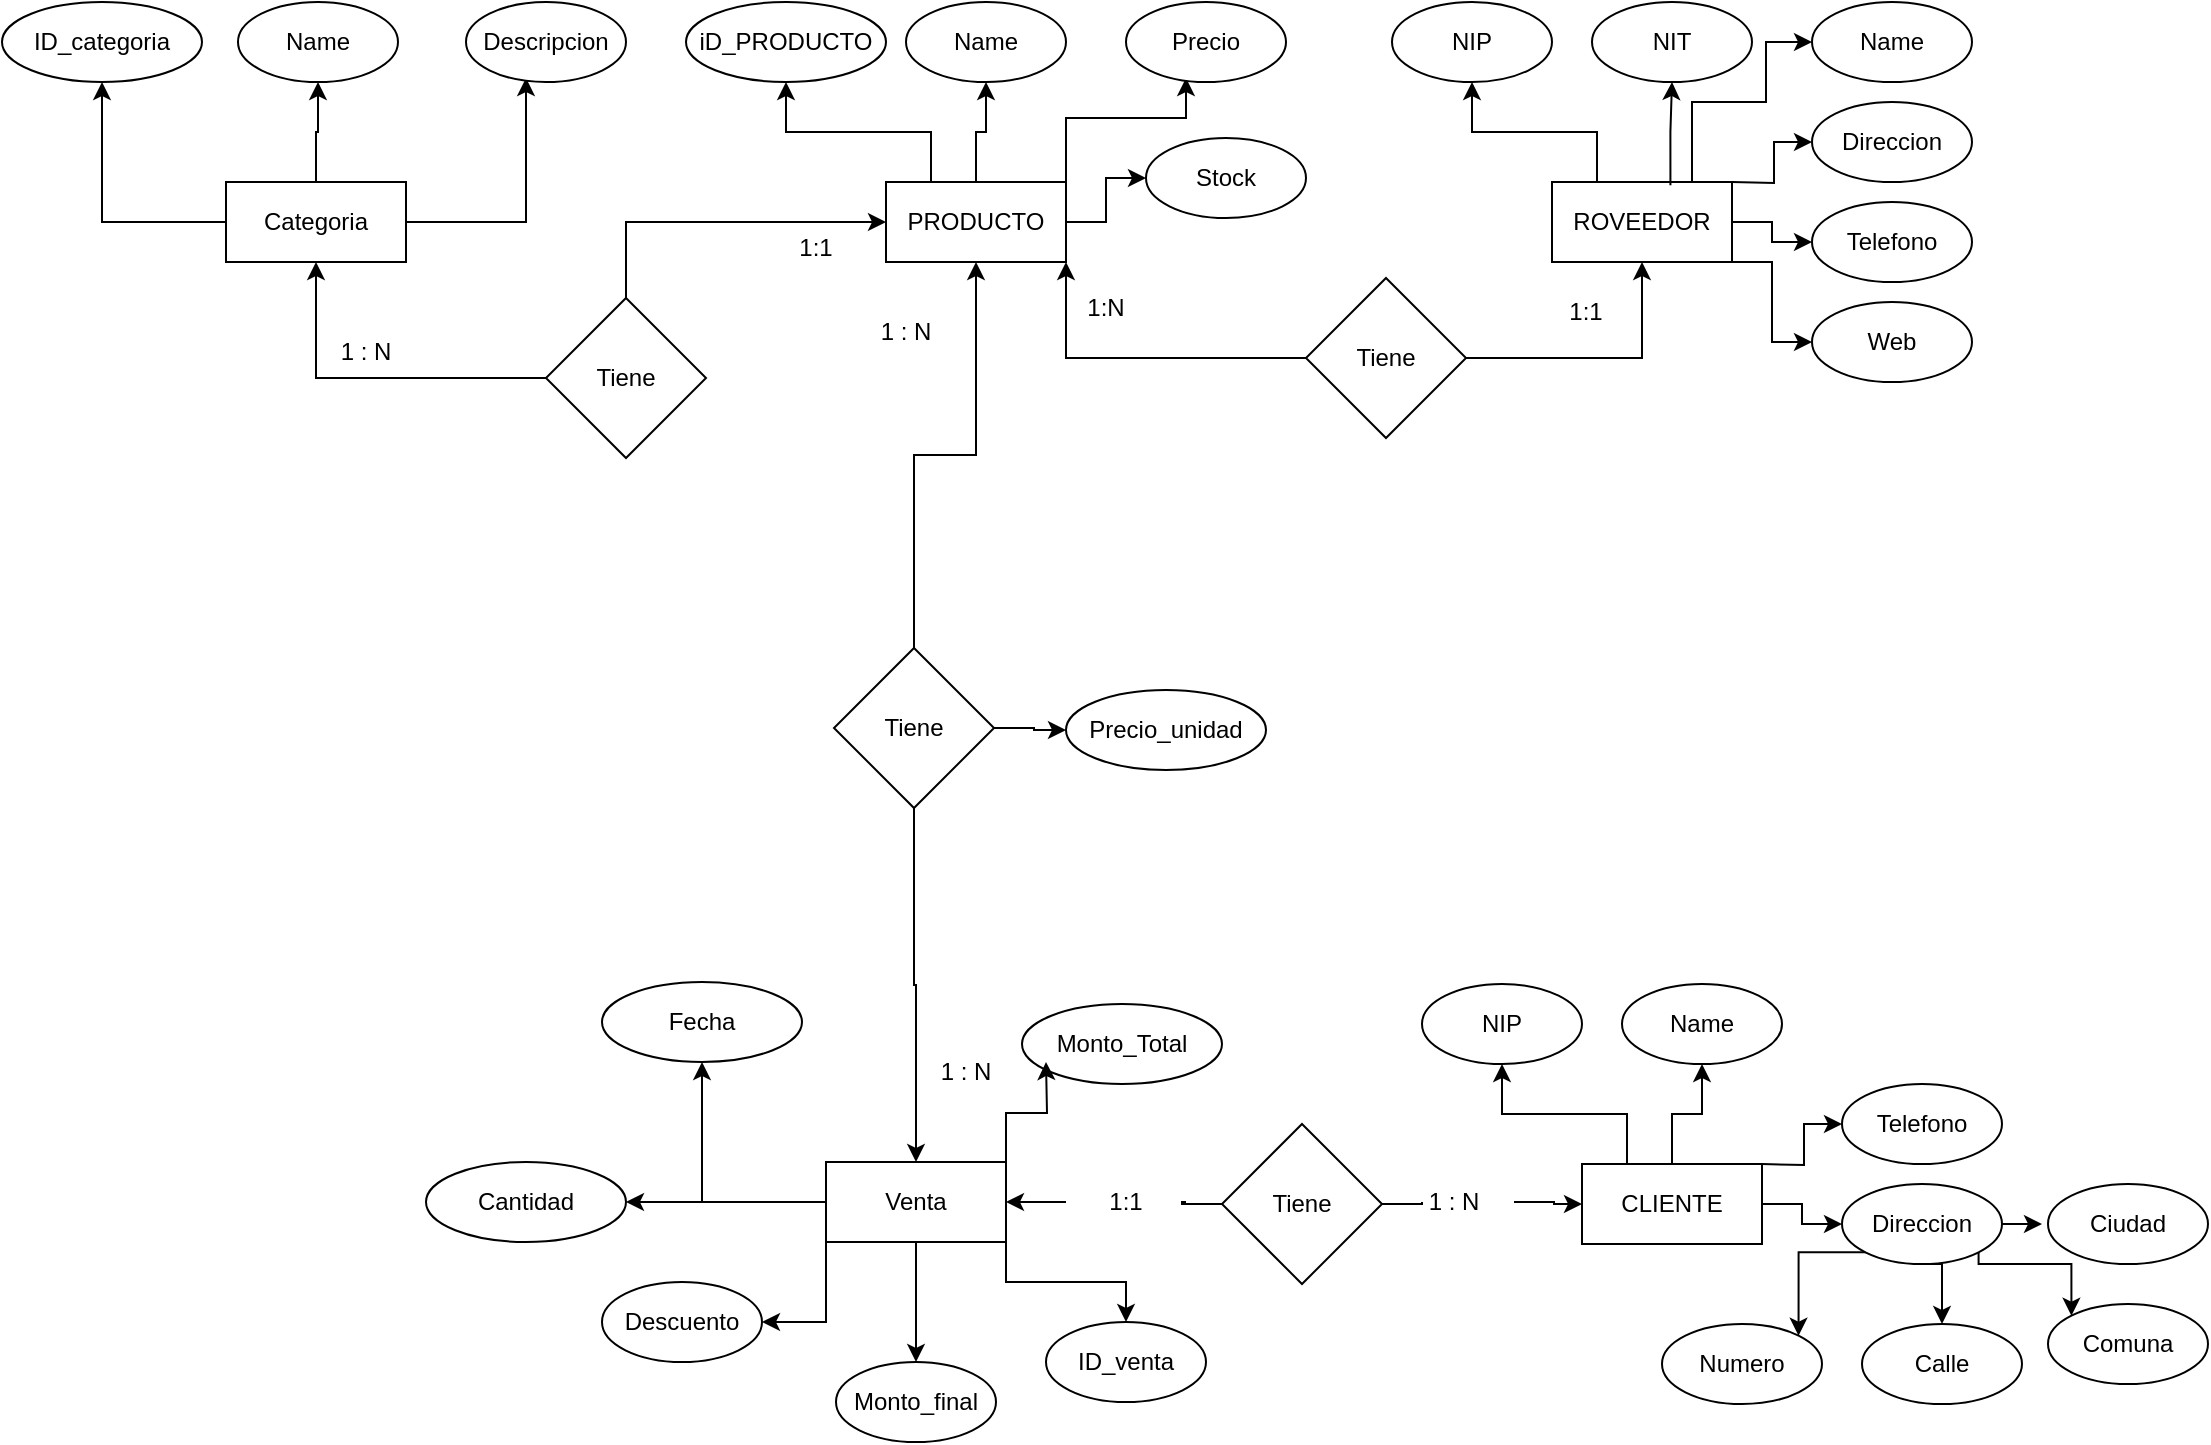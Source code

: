 <mxfile version="20.0.4" type="github">
  <diagram name="1" id="e7e014a7-5840-1c2e-5031-d8a46d1fe8dd">
    <mxGraphModel dx="2347" dy="965" grid="1" gridSize="10" guides="1" tooltips="1" connect="1" arrows="1" fold="1" page="1" pageScale="1" pageWidth="1169" pageHeight="826" background="none" math="0" shadow="0">
      <root>
        <mxCell id="0" />
        <mxCell id="1" parent="0" />
        <mxCell id="QbTCmA_wk1OMmVpmayp_-145" value="" style="group" vertex="1" connectable="0" parent="1">
          <mxGeometry x="330" y="540" width="771" height="230" as="geometry" />
        </mxCell>
        <mxCell id="QbTCmA_wk1OMmVpmayp_-81" value="" style="group" vertex="1" connectable="0" parent="QbTCmA_wk1OMmVpmayp_-145">
          <mxGeometry x="378" y="1" width="393" height="210" as="geometry" />
        </mxCell>
        <mxCell id="QbTCmA_wk1OMmVpmayp_-56" value="" style="group" vertex="1" connectable="0" parent="QbTCmA_wk1OMmVpmayp_-81">
          <mxGeometry width="290" height="190" as="geometry" />
        </mxCell>
        <mxCell id="QbTCmA_wk1OMmVpmayp_-52" style="edgeStyle=orthogonalEdgeStyle;rounded=0;orthogonalLoop=1;jettySize=auto;html=1;entryX=0;entryY=0.5;entryDx=0;entryDy=0;" edge="1" parent="QbTCmA_wk1OMmVpmayp_-56" target="QbTCmA_wk1OMmVpmayp_-45">
          <mxGeometry relative="1" as="geometry">
            <mxPoint x="170" y="90" as="sourcePoint" />
          </mxGeometry>
        </mxCell>
        <mxCell id="QbTCmA_wk1OMmVpmayp_-72" style="edgeStyle=orthogonalEdgeStyle;rounded=0;orthogonalLoop=1;jettySize=auto;html=1;entryX=0.5;entryY=1;entryDx=0;entryDy=0;" edge="1" parent="QbTCmA_wk1OMmVpmayp_-56" source="QbTCmA_wk1OMmVpmayp_-41" target="QbTCmA_wk1OMmVpmayp_-47">
          <mxGeometry relative="1" as="geometry" />
        </mxCell>
        <mxCell id="QbTCmA_wk1OMmVpmayp_-41" value="CLIENTE" style="rounded=0;whiteSpace=wrap;html=1;" vertex="1" parent="QbTCmA_wk1OMmVpmayp_-56">
          <mxGeometry x="80" y="90" width="90" height="40" as="geometry" />
        </mxCell>
        <mxCell id="QbTCmA_wk1OMmVpmayp_-42" value="NIP" style="ellipse;whiteSpace=wrap;html=1;" vertex="1" parent="QbTCmA_wk1OMmVpmayp_-56">
          <mxGeometry width="80" height="40" as="geometry" />
        </mxCell>
        <mxCell id="QbTCmA_wk1OMmVpmayp_-49" style="edgeStyle=orthogonalEdgeStyle;rounded=0;orthogonalLoop=1;jettySize=auto;html=1;entryX=0.5;entryY=1;entryDx=0;entryDy=0;exitX=0.25;exitY=0;exitDx=0;exitDy=0;" edge="1" parent="QbTCmA_wk1OMmVpmayp_-56" source="QbTCmA_wk1OMmVpmayp_-41" target="QbTCmA_wk1OMmVpmayp_-42">
          <mxGeometry relative="1" as="geometry" />
        </mxCell>
        <mxCell id="QbTCmA_wk1OMmVpmayp_-44" value="Direccion" style="ellipse;whiteSpace=wrap;html=1;" vertex="1" parent="QbTCmA_wk1OMmVpmayp_-56">
          <mxGeometry x="210" y="100" width="80" height="40" as="geometry" />
        </mxCell>
        <mxCell id="QbTCmA_wk1OMmVpmayp_-53" style="edgeStyle=orthogonalEdgeStyle;rounded=0;orthogonalLoop=1;jettySize=auto;html=1;entryX=0;entryY=0.5;entryDx=0;entryDy=0;" edge="1" parent="QbTCmA_wk1OMmVpmayp_-56" source="QbTCmA_wk1OMmVpmayp_-41" target="QbTCmA_wk1OMmVpmayp_-44">
          <mxGeometry relative="1" as="geometry" />
        </mxCell>
        <mxCell id="QbTCmA_wk1OMmVpmayp_-45" value="Telefono" style="ellipse;whiteSpace=wrap;html=1;" vertex="1" parent="QbTCmA_wk1OMmVpmayp_-56">
          <mxGeometry x="210" y="50" width="80" height="40" as="geometry" />
        </mxCell>
        <mxCell id="QbTCmA_wk1OMmVpmayp_-47" value="Name" style="ellipse;whiteSpace=wrap;html=1;" vertex="1" parent="QbTCmA_wk1OMmVpmayp_-56">
          <mxGeometry x="100" width="80" height="40" as="geometry" />
        </mxCell>
        <mxCell id="QbTCmA_wk1OMmVpmayp_-73" value="Numero" style="ellipse;whiteSpace=wrap;html=1;" vertex="1" parent="QbTCmA_wk1OMmVpmayp_-81">
          <mxGeometry x="120" y="170" width="80" height="40" as="geometry" />
        </mxCell>
        <mxCell id="QbTCmA_wk1OMmVpmayp_-74" value="Comuna" style="ellipse;whiteSpace=wrap;html=1;" vertex="1" parent="QbTCmA_wk1OMmVpmayp_-81">
          <mxGeometry x="313" y="160" width="80" height="40" as="geometry" />
        </mxCell>
        <mxCell id="QbTCmA_wk1OMmVpmayp_-75" value="Calle" style="ellipse;whiteSpace=wrap;html=1;" vertex="1" parent="QbTCmA_wk1OMmVpmayp_-81">
          <mxGeometry x="220" y="170" width="80" height="40" as="geometry" />
        </mxCell>
        <mxCell id="QbTCmA_wk1OMmVpmayp_-76" value="Ciudad" style="ellipse;whiteSpace=wrap;html=1;" vertex="1" parent="QbTCmA_wk1OMmVpmayp_-81">
          <mxGeometry x="313" y="100" width="80" height="40" as="geometry" />
        </mxCell>
        <mxCell id="QbTCmA_wk1OMmVpmayp_-77" style="edgeStyle=orthogonalEdgeStyle;rounded=0;orthogonalLoop=1;jettySize=auto;html=1;exitX=1;exitY=0.5;exitDx=0;exitDy=0;" edge="1" parent="QbTCmA_wk1OMmVpmayp_-81" source="QbTCmA_wk1OMmVpmayp_-44">
          <mxGeometry relative="1" as="geometry">
            <mxPoint x="310" y="119.538" as="targetPoint" />
          </mxGeometry>
        </mxCell>
        <mxCell id="QbTCmA_wk1OMmVpmayp_-78" style="edgeStyle=orthogonalEdgeStyle;rounded=0;orthogonalLoop=1;jettySize=auto;html=1;exitX=1;exitY=1;exitDx=0;exitDy=0;entryX=0;entryY=0;entryDx=0;entryDy=0;" edge="1" parent="QbTCmA_wk1OMmVpmayp_-81" source="QbTCmA_wk1OMmVpmayp_-44" target="QbTCmA_wk1OMmVpmayp_-74">
          <mxGeometry relative="1" as="geometry">
            <Array as="points">
              <mxPoint x="278" y="140" />
              <mxPoint x="325" y="140" />
            </Array>
          </mxGeometry>
        </mxCell>
        <mxCell id="QbTCmA_wk1OMmVpmayp_-79" style="edgeStyle=orthogonalEdgeStyle;rounded=0;orthogonalLoop=1;jettySize=auto;html=1;exitX=0.5;exitY=1;exitDx=0;exitDy=0;entryX=0.5;entryY=0;entryDx=0;entryDy=0;" edge="1" parent="QbTCmA_wk1OMmVpmayp_-81" source="QbTCmA_wk1OMmVpmayp_-44" target="QbTCmA_wk1OMmVpmayp_-75">
          <mxGeometry relative="1" as="geometry" />
        </mxCell>
        <mxCell id="QbTCmA_wk1OMmVpmayp_-80" style="edgeStyle=orthogonalEdgeStyle;rounded=0;orthogonalLoop=1;jettySize=auto;html=1;exitX=0;exitY=1;exitDx=0;exitDy=0;entryX=1;entryY=0;entryDx=0;entryDy=0;" edge="1" parent="QbTCmA_wk1OMmVpmayp_-81" source="QbTCmA_wk1OMmVpmayp_-44" target="QbTCmA_wk1OMmVpmayp_-73">
          <mxGeometry relative="1" as="geometry" />
        </mxCell>
        <mxCell id="QbTCmA_wk1OMmVpmayp_-137" value="" style="group" vertex="1" connectable="0" parent="QbTCmA_wk1OMmVpmayp_-145">
          <mxGeometry width="290" height="230" as="geometry" />
        </mxCell>
        <mxCell id="QbTCmA_wk1OMmVpmayp_-125" value="" style="group" vertex="1" connectable="0" parent="QbTCmA_wk1OMmVpmayp_-137">
          <mxGeometry width="290" height="190" as="geometry" />
        </mxCell>
        <mxCell id="QbTCmA_wk1OMmVpmayp_-136" value="" style="group" vertex="1" connectable="0" parent="QbTCmA_wk1OMmVpmayp_-125">
          <mxGeometry x="-32" width="212" height="190" as="geometry" />
        </mxCell>
        <mxCell id="QbTCmA_wk1OMmVpmayp_-129" value="Venta" style="rounded=0;whiteSpace=wrap;html=1;" vertex="1" parent="QbTCmA_wk1OMmVpmayp_-136">
          <mxGeometry x="112" y="90" width="90" height="40" as="geometry" />
        </mxCell>
        <mxCell id="QbTCmA_wk1OMmVpmayp_-130" value="Fecha" style="ellipse;whiteSpace=wrap;html=1;" vertex="1" parent="QbTCmA_wk1OMmVpmayp_-136">
          <mxGeometry width="100" height="40" as="geometry" />
        </mxCell>
        <mxCell id="QbTCmA_wk1OMmVpmayp_-128" style="edgeStyle=orthogonalEdgeStyle;rounded=0;orthogonalLoop=1;jettySize=auto;html=1;entryX=0.5;entryY=1;entryDx=0;entryDy=0;" edge="1" parent="QbTCmA_wk1OMmVpmayp_-136" source="QbTCmA_wk1OMmVpmayp_-129" target="QbTCmA_wk1OMmVpmayp_-130">
          <mxGeometry relative="1" as="geometry" />
        </mxCell>
        <mxCell id="QbTCmA_wk1OMmVpmayp_-132" value="Descuento" style="ellipse;whiteSpace=wrap;html=1;" vertex="1" parent="QbTCmA_wk1OMmVpmayp_-136">
          <mxGeometry y="150" width="80" height="40" as="geometry" />
        </mxCell>
        <mxCell id="QbTCmA_wk1OMmVpmayp_-134" style="edgeStyle=orthogonalEdgeStyle;rounded=0;orthogonalLoop=1;jettySize=auto;html=1;exitX=0;exitY=1;exitDx=0;exitDy=0;entryX=1;entryY=0.5;entryDx=0;entryDy=0;" edge="1" parent="QbTCmA_wk1OMmVpmayp_-136" source="QbTCmA_wk1OMmVpmayp_-129" target="QbTCmA_wk1OMmVpmayp_-132">
          <mxGeometry relative="1" as="geometry" />
        </mxCell>
        <mxCell id="QbTCmA_wk1OMmVpmayp_-154" value="1 : N" style="text;html=1;strokeColor=none;fillColor=none;align=center;verticalAlign=middle;whiteSpace=wrap;rounded=0;" vertex="1" parent="QbTCmA_wk1OMmVpmayp_-136">
          <mxGeometry x="152" y="30" width="60" height="30" as="geometry" />
        </mxCell>
        <mxCell id="QbTCmA_wk1OMmVpmayp_-156" value="Monto_Total" style="ellipse;whiteSpace=wrap;html=1;" vertex="1" parent="QbTCmA_wk1OMmVpmayp_-125">
          <mxGeometry x="178" y="11" width="100" height="40" as="geometry" />
        </mxCell>
        <mxCell id="QbTCmA_wk1OMmVpmayp_-131" value="Monto_final" style="ellipse;whiteSpace=wrap;html=1;" vertex="1" parent="QbTCmA_wk1OMmVpmayp_-137">
          <mxGeometry x="85" y="190" width="80" height="40" as="geometry" />
        </mxCell>
        <mxCell id="QbTCmA_wk1OMmVpmayp_-135" style="edgeStyle=orthogonalEdgeStyle;rounded=0;orthogonalLoop=1;jettySize=auto;html=1;exitX=0.5;exitY=1;exitDx=0;exitDy=0;entryX=0.5;entryY=0;entryDx=0;entryDy=0;" edge="1" parent="QbTCmA_wk1OMmVpmayp_-137" source="QbTCmA_wk1OMmVpmayp_-129" target="QbTCmA_wk1OMmVpmayp_-131">
          <mxGeometry relative="1" as="geometry" />
        </mxCell>
        <mxCell id="QbTCmA_wk1OMmVpmayp_-152" value="ID_venta" style="ellipse;whiteSpace=wrap;html=1;" vertex="1" parent="QbTCmA_wk1OMmVpmayp_-137">
          <mxGeometry x="190" y="170" width="80" height="40" as="geometry" />
        </mxCell>
        <mxCell id="QbTCmA_wk1OMmVpmayp_-153" style="edgeStyle=orthogonalEdgeStyle;rounded=0;orthogonalLoop=1;jettySize=auto;html=1;exitX=1;exitY=1;exitDx=0;exitDy=0;entryX=0.5;entryY=0;entryDx=0;entryDy=0;" edge="1" parent="QbTCmA_wk1OMmVpmayp_-137" source="QbTCmA_wk1OMmVpmayp_-129" target="QbTCmA_wk1OMmVpmayp_-152">
          <mxGeometry relative="1" as="geometry" />
        </mxCell>
        <mxCell id="QbTCmA_wk1OMmVpmayp_-139" style="edgeStyle=orthogonalEdgeStyle;rounded=0;orthogonalLoop=1;jettySize=auto;html=1;startArrow=none;" edge="1" parent="QbTCmA_wk1OMmVpmayp_-145" source="QbTCmA_wk1OMmVpmayp_-141" target="QbTCmA_wk1OMmVpmayp_-41">
          <mxGeometry relative="1" as="geometry" />
        </mxCell>
        <mxCell id="QbTCmA_wk1OMmVpmayp_-140" style="edgeStyle=orthogonalEdgeStyle;rounded=0;orthogonalLoop=1;jettySize=auto;html=1;entryX=1;entryY=0.5;entryDx=0;entryDy=0;startArrow=none;" edge="1" parent="QbTCmA_wk1OMmVpmayp_-145" source="QbTCmA_wk1OMmVpmayp_-143" target="QbTCmA_wk1OMmVpmayp_-129">
          <mxGeometry relative="1" as="geometry" />
        </mxCell>
        <mxCell id="QbTCmA_wk1OMmVpmayp_-138" value="Tiene" style="rhombus;whiteSpace=wrap;html=1;" vertex="1" parent="QbTCmA_wk1OMmVpmayp_-145">
          <mxGeometry x="278" y="71" width="80" height="80" as="geometry" />
        </mxCell>
        <mxCell id="QbTCmA_wk1OMmVpmayp_-141" value="1 : N" style="text;html=1;strokeColor=none;fillColor=none;align=center;verticalAlign=middle;whiteSpace=wrap;rounded=0;" vertex="1" parent="QbTCmA_wk1OMmVpmayp_-145">
          <mxGeometry x="364" y="95" width="60" height="30" as="geometry" />
        </mxCell>
        <mxCell id="QbTCmA_wk1OMmVpmayp_-142" value="" style="edgeStyle=orthogonalEdgeStyle;rounded=0;orthogonalLoop=1;jettySize=auto;html=1;endArrow=none;" edge="1" parent="QbTCmA_wk1OMmVpmayp_-145" source="QbTCmA_wk1OMmVpmayp_-138" target="QbTCmA_wk1OMmVpmayp_-141">
          <mxGeometry relative="1" as="geometry">
            <mxPoint x="358" y="111" as="sourcePoint" />
            <mxPoint x="458" y="111" as="targetPoint" />
          </mxGeometry>
        </mxCell>
        <mxCell id="QbTCmA_wk1OMmVpmayp_-143" value="1:1" style="text;html=1;strokeColor=none;fillColor=none;align=center;verticalAlign=middle;whiteSpace=wrap;rounded=0;" vertex="1" parent="QbTCmA_wk1OMmVpmayp_-145">
          <mxGeometry x="200" y="95" width="60" height="30" as="geometry" />
        </mxCell>
        <mxCell id="QbTCmA_wk1OMmVpmayp_-144" value="" style="edgeStyle=orthogonalEdgeStyle;rounded=0;orthogonalLoop=1;jettySize=auto;html=1;entryX=1;entryY=0.5;entryDx=0;entryDy=0;endArrow=none;" edge="1" parent="QbTCmA_wk1OMmVpmayp_-145" source="QbTCmA_wk1OMmVpmayp_-138" target="QbTCmA_wk1OMmVpmayp_-143">
          <mxGeometry relative="1" as="geometry">
            <mxPoint x="278.077" y="111.077" as="sourcePoint" />
            <mxPoint x="188" y="110.0" as="targetPoint" />
          </mxGeometry>
        </mxCell>
        <mxCell id="QbTCmA_wk1OMmVpmayp_-147" value="" style="group" vertex="1" connectable="0" parent="1">
          <mxGeometry x="30" y="50" width="953" height="228" as="geometry" />
        </mxCell>
        <mxCell id="QbTCmA_wk1OMmVpmayp_-57" value="" style="group" vertex="1" connectable="0" parent="QbTCmA_wk1OMmVpmayp_-147">
          <mxGeometry x="663" width="290" height="190" as="geometry" />
        </mxCell>
        <mxCell id="QbTCmA_wk1OMmVpmayp_-58" style="edgeStyle=orthogonalEdgeStyle;rounded=0;orthogonalLoop=1;jettySize=auto;html=1;entryX=0;entryY=0.5;entryDx=0;entryDy=0;" edge="1" parent="QbTCmA_wk1OMmVpmayp_-57" target="QbTCmA_wk1OMmVpmayp_-66">
          <mxGeometry relative="1" as="geometry">
            <mxPoint x="170" y="90" as="sourcePoint" />
          </mxGeometry>
        </mxCell>
        <mxCell id="QbTCmA_wk1OMmVpmayp_-59" value="&lt;div&gt;ROVEEDOR&lt;/div&gt;" style="rounded=0;whiteSpace=wrap;html=1;" vertex="1" parent="QbTCmA_wk1OMmVpmayp_-57">
          <mxGeometry x="80" y="90" width="90" height="40" as="geometry" />
        </mxCell>
        <mxCell id="QbTCmA_wk1OMmVpmayp_-60" value="NIP" style="ellipse;whiteSpace=wrap;html=1;" vertex="1" parent="QbTCmA_wk1OMmVpmayp_-57">
          <mxGeometry width="80" height="40" as="geometry" />
        </mxCell>
        <mxCell id="QbTCmA_wk1OMmVpmayp_-61" style="edgeStyle=orthogonalEdgeStyle;rounded=0;orthogonalLoop=1;jettySize=auto;html=1;entryX=0.5;entryY=1;entryDx=0;entryDy=0;exitX=0.25;exitY=0;exitDx=0;exitDy=0;" edge="1" parent="QbTCmA_wk1OMmVpmayp_-57" source="QbTCmA_wk1OMmVpmayp_-59" target="QbTCmA_wk1OMmVpmayp_-60">
          <mxGeometry relative="1" as="geometry" />
        </mxCell>
        <mxCell id="QbTCmA_wk1OMmVpmayp_-62" value="Web" style="ellipse;whiteSpace=wrap;html=1;" vertex="1" parent="QbTCmA_wk1OMmVpmayp_-57">
          <mxGeometry x="210" y="150" width="80" height="40" as="geometry" />
        </mxCell>
        <mxCell id="QbTCmA_wk1OMmVpmayp_-63" style="edgeStyle=orthogonalEdgeStyle;rounded=0;orthogonalLoop=1;jettySize=auto;html=1;entryX=0;entryY=0.5;entryDx=0;entryDy=0;exitX=1;exitY=1;exitDx=0;exitDy=0;" edge="1" parent="QbTCmA_wk1OMmVpmayp_-57" source="QbTCmA_wk1OMmVpmayp_-59" target="QbTCmA_wk1OMmVpmayp_-62">
          <mxGeometry relative="1" as="geometry">
            <Array as="points">
              <mxPoint x="190" y="130" />
              <mxPoint x="190" y="170" />
            </Array>
          </mxGeometry>
        </mxCell>
        <mxCell id="QbTCmA_wk1OMmVpmayp_-64" value="Telefono" style="ellipse;whiteSpace=wrap;html=1;" vertex="1" parent="QbTCmA_wk1OMmVpmayp_-57">
          <mxGeometry x="210" y="100" width="80" height="40" as="geometry" />
        </mxCell>
        <mxCell id="QbTCmA_wk1OMmVpmayp_-65" style="edgeStyle=orthogonalEdgeStyle;rounded=0;orthogonalLoop=1;jettySize=auto;html=1;entryX=0;entryY=0.5;entryDx=0;entryDy=0;" edge="1" parent="QbTCmA_wk1OMmVpmayp_-57" source="QbTCmA_wk1OMmVpmayp_-59" target="QbTCmA_wk1OMmVpmayp_-64">
          <mxGeometry relative="1" as="geometry" />
        </mxCell>
        <mxCell id="QbTCmA_wk1OMmVpmayp_-66" value="Direccion" style="ellipse;whiteSpace=wrap;html=1;" vertex="1" parent="QbTCmA_wk1OMmVpmayp_-57">
          <mxGeometry x="210" y="50" width="80" height="40" as="geometry" />
        </mxCell>
        <mxCell id="QbTCmA_wk1OMmVpmayp_-67" value="NIT" style="ellipse;whiteSpace=wrap;html=1;" vertex="1" parent="QbTCmA_wk1OMmVpmayp_-57">
          <mxGeometry x="100" width="80" height="40" as="geometry" />
        </mxCell>
        <mxCell id="QbTCmA_wk1OMmVpmayp_-68" style="edgeStyle=orthogonalEdgeStyle;rounded=0;orthogonalLoop=1;jettySize=auto;html=1;entryX=0.5;entryY=1;entryDx=0;entryDy=0;exitX=0.658;exitY=0.042;exitDx=0;exitDy=0;exitPerimeter=0;" edge="1" parent="QbTCmA_wk1OMmVpmayp_-57" source="QbTCmA_wk1OMmVpmayp_-59" target="QbTCmA_wk1OMmVpmayp_-67">
          <mxGeometry relative="1" as="geometry" />
        </mxCell>
        <mxCell id="QbTCmA_wk1OMmVpmayp_-69" value="Name" style="ellipse;whiteSpace=wrap;html=1;" vertex="1" parent="QbTCmA_wk1OMmVpmayp_-57">
          <mxGeometry x="210" width="80" height="40" as="geometry" />
        </mxCell>
        <mxCell id="QbTCmA_wk1OMmVpmayp_-70" style="edgeStyle=orthogonalEdgeStyle;rounded=0;orthogonalLoop=1;jettySize=auto;html=1;entryX=0;entryY=0.5;entryDx=0;entryDy=0;exitX=0.75;exitY=0;exitDx=0;exitDy=0;" edge="1" parent="QbTCmA_wk1OMmVpmayp_-57" source="QbTCmA_wk1OMmVpmayp_-59" target="QbTCmA_wk1OMmVpmayp_-69">
          <mxGeometry relative="1" as="geometry">
            <Array as="points">
              <mxPoint x="150" y="50" />
              <mxPoint x="187" y="50" />
              <mxPoint x="187" y="20" />
            </Array>
          </mxGeometry>
        </mxCell>
        <mxCell id="QbTCmA_wk1OMmVpmayp_-106" value="1:1" style="text;html=1;strokeColor=none;fillColor=none;align=center;verticalAlign=middle;whiteSpace=wrap;rounded=0;" vertex="1" parent="QbTCmA_wk1OMmVpmayp_-57">
          <mxGeometry x="67" y="140" width="60" height="30" as="geometry" />
        </mxCell>
        <mxCell id="QbTCmA_wk1OMmVpmayp_-82" value="" style="group" vertex="1" connectable="0" parent="QbTCmA_wk1OMmVpmayp_-147">
          <mxGeometry x="330" width="290" height="190" as="geometry" />
        </mxCell>
        <mxCell id="QbTCmA_wk1OMmVpmayp_-83" style="edgeStyle=orthogonalEdgeStyle;rounded=0;orthogonalLoop=1;jettySize=auto;html=1;entryX=0.375;entryY=0.95;entryDx=0;entryDy=0;entryPerimeter=0;" edge="1" parent="QbTCmA_wk1OMmVpmayp_-82" target="QbTCmA_wk1OMmVpmayp_-91">
          <mxGeometry relative="1" as="geometry">
            <mxPoint x="170" y="90" as="sourcePoint" />
            <Array as="points">
              <mxPoint x="170" y="58" />
              <mxPoint x="230" y="58" />
            </Array>
          </mxGeometry>
        </mxCell>
        <mxCell id="QbTCmA_wk1OMmVpmayp_-96" style="edgeStyle=orthogonalEdgeStyle;rounded=0;orthogonalLoop=1;jettySize=auto;html=1;exitX=0.5;exitY=0;exitDx=0;exitDy=0;entryX=0.5;entryY=1;entryDx=0;entryDy=0;" edge="1" parent="QbTCmA_wk1OMmVpmayp_-82" source="QbTCmA_wk1OMmVpmayp_-84" target="QbTCmA_wk1OMmVpmayp_-94">
          <mxGeometry relative="1" as="geometry" />
        </mxCell>
        <mxCell id="QbTCmA_wk1OMmVpmayp_-84" value="PRODUCTO" style="rounded=0;whiteSpace=wrap;html=1;" vertex="1" parent="QbTCmA_wk1OMmVpmayp_-82">
          <mxGeometry x="80" y="90" width="90" height="40" as="geometry" />
        </mxCell>
        <mxCell id="QbTCmA_wk1OMmVpmayp_-85" value="iD_PRODUCTO" style="ellipse;whiteSpace=wrap;html=1;" vertex="1" parent="QbTCmA_wk1OMmVpmayp_-82">
          <mxGeometry x="-20" width="100" height="40" as="geometry" />
        </mxCell>
        <mxCell id="QbTCmA_wk1OMmVpmayp_-86" style="edgeStyle=orthogonalEdgeStyle;rounded=0;orthogonalLoop=1;jettySize=auto;html=1;entryX=0.5;entryY=1;entryDx=0;entryDy=0;exitX=0.25;exitY=0;exitDx=0;exitDy=0;" edge="1" parent="QbTCmA_wk1OMmVpmayp_-82" source="QbTCmA_wk1OMmVpmayp_-84" target="QbTCmA_wk1OMmVpmayp_-85">
          <mxGeometry relative="1" as="geometry" />
        </mxCell>
        <mxCell id="QbTCmA_wk1OMmVpmayp_-89" value="Stock" style="ellipse;whiteSpace=wrap;html=1;" vertex="1" parent="QbTCmA_wk1OMmVpmayp_-82">
          <mxGeometry x="210" y="68" width="80" height="40" as="geometry" />
        </mxCell>
        <mxCell id="QbTCmA_wk1OMmVpmayp_-90" style="edgeStyle=orthogonalEdgeStyle;rounded=0;orthogonalLoop=1;jettySize=auto;html=1;entryX=0;entryY=0.5;entryDx=0;entryDy=0;" edge="1" parent="QbTCmA_wk1OMmVpmayp_-82" source="QbTCmA_wk1OMmVpmayp_-84" target="QbTCmA_wk1OMmVpmayp_-89">
          <mxGeometry relative="1" as="geometry" />
        </mxCell>
        <mxCell id="QbTCmA_wk1OMmVpmayp_-91" value="Precio" style="ellipse;whiteSpace=wrap;html=1;" vertex="1" parent="QbTCmA_wk1OMmVpmayp_-82">
          <mxGeometry x="200" width="80" height="40" as="geometry" />
        </mxCell>
        <mxCell id="QbTCmA_wk1OMmVpmayp_-94" value="Name" style="ellipse;whiteSpace=wrap;html=1;" vertex="1" parent="QbTCmA_wk1OMmVpmayp_-82">
          <mxGeometry x="90" width="80" height="40" as="geometry" />
        </mxCell>
        <mxCell id="QbTCmA_wk1OMmVpmayp_-105" value="1:N" style="text;html=1;strokeColor=none;fillColor=none;align=center;verticalAlign=middle;whiteSpace=wrap;rounded=0;" vertex="1" parent="QbTCmA_wk1OMmVpmayp_-82">
          <mxGeometry x="160" y="138" width="60" height="30" as="geometry" />
        </mxCell>
        <mxCell id="QbTCmA_wk1OMmVpmayp_-123" value="1:1" style="text;html=1;strokeColor=none;fillColor=none;align=center;verticalAlign=middle;whiteSpace=wrap;rounded=0;" vertex="1" parent="QbTCmA_wk1OMmVpmayp_-82">
          <mxGeometry x="15" y="108" width="60" height="30" as="geometry" />
        </mxCell>
        <mxCell id="QbTCmA_wk1OMmVpmayp_-151" value="1 : N" style="text;html=1;strokeColor=none;fillColor=none;align=center;verticalAlign=middle;whiteSpace=wrap;rounded=0;" vertex="1" parent="QbTCmA_wk1OMmVpmayp_-82">
          <mxGeometry x="60" y="150" width="60" height="30" as="geometry" />
        </mxCell>
        <mxCell id="QbTCmA_wk1OMmVpmayp_-101" style="edgeStyle=orthogonalEdgeStyle;rounded=0;orthogonalLoop=1;jettySize=auto;html=1;exitX=1;exitY=0.5;exitDx=0;exitDy=0;entryX=0.5;entryY=1;entryDx=0;entryDy=0;" edge="1" parent="QbTCmA_wk1OMmVpmayp_-147" source="QbTCmA_wk1OMmVpmayp_-97" target="QbTCmA_wk1OMmVpmayp_-59">
          <mxGeometry relative="1" as="geometry" />
        </mxCell>
        <mxCell id="QbTCmA_wk1OMmVpmayp_-104" style="edgeStyle=orthogonalEdgeStyle;rounded=0;orthogonalLoop=1;jettySize=auto;html=1;exitX=0;exitY=0.5;exitDx=0;exitDy=0;entryX=1;entryY=1;entryDx=0;entryDy=0;" edge="1" parent="QbTCmA_wk1OMmVpmayp_-147" source="QbTCmA_wk1OMmVpmayp_-97" target="QbTCmA_wk1OMmVpmayp_-84">
          <mxGeometry relative="1" as="geometry" />
        </mxCell>
        <mxCell id="QbTCmA_wk1OMmVpmayp_-97" value="Tiene" style="rhombus;whiteSpace=wrap;html=1;" vertex="1" parent="QbTCmA_wk1OMmVpmayp_-147">
          <mxGeometry x="620" y="138" width="80" height="80" as="geometry" />
        </mxCell>
        <mxCell id="QbTCmA_wk1OMmVpmayp_-107" value="" style="group" vertex="1" connectable="0" parent="QbTCmA_wk1OMmVpmayp_-147">
          <mxGeometry width="290" height="190" as="geometry" />
        </mxCell>
        <mxCell id="QbTCmA_wk1OMmVpmayp_-108" style="edgeStyle=orthogonalEdgeStyle;rounded=0;orthogonalLoop=1;jettySize=auto;html=1;entryX=0.375;entryY=0.95;entryDx=0;entryDy=0;entryPerimeter=0;exitX=1;exitY=0.5;exitDx=0;exitDy=0;" edge="1" parent="QbTCmA_wk1OMmVpmayp_-107" target="QbTCmA_wk1OMmVpmayp_-115" source="QbTCmA_wk1OMmVpmayp_-110">
          <mxGeometry relative="1" as="geometry">
            <mxPoint x="170" y="90" as="sourcePoint" />
            <Array as="points">
              <mxPoint x="230" y="110" />
            </Array>
          </mxGeometry>
        </mxCell>
        <mxCell id="QbTCmA_wk1OMmVpmayp_-109" style="edgeStyle=orthogonalEdgeStyle;rounded=0;orthogonalLoop=1;jettySize=auto;html=1;exitX=0.5;exitY=0;exitDx=0;exitDy=0;entryX=0.5;entryY=1;entryDx=0;entryDy=0;" edge="1" parent="QbTCmA_wk1OMmVpmayp_-107" source="QbTCmA_wk1OMmVpmayp_-110" target="QbTCmA_wk1OMmVpmayp_-116">
          <mxGeometry relative="1" as="geometry" />
        </mxCell>
        <mxCell id="QbTCmA_wk1OMmVpmayp_-118" style="edgeStyle=orthogonalEdgeStyle;rounded=0;orthogonalLoop=1;jettySize=auto;html=1;entryX=0.5;entryY=1;entryDx=0;entryDy=0;" edge="1" parent="QbTCmA_wk1OMmVpmayp_-107" source="QbTCmA_wk1OMmVpmayp_-110" target="QbTCmA_wk1OMmVpmayp_-111">
          <mxGeometry relative="1" as="geometry" />
        </mxCell>
        <mxCell id="QbTCmA_wk1OMmVpmayp_-110" value="Categoria" style="rounded=0;whiteSpace=wrap;html=1;" vertex="1" parent="QbTCmA_wk1OMmVpmayp_-107">
          <mxGeometry x="80" y="90" width="90" height="40" as="geometry" />
        </mxCell>
        <mxCell id="QbTCmA_wk1OMmVpmayp_-111" value="ID_categoria" style="ellipse;whiteSpace=wrap;html=1;" vertex="1" parent="QbTCmA_wk1OMmVpmayp_-107">
          <mxGeometry x="-32" width="100" height="40" as="geometry" />
        </mxCell>
        <mxCell id="QbTCmA_wk1OMmVpmayp_-115" value="Descripcion" style="ellipse;whiteSpace=wrap;html=1;" vertex="1" parent="QbTCmA_wk1OMmVpmayp_-107">
          <mxGeometry x="200" width="80" height="40" as="geometry" />
        </mxCell>
        <mxCell id="QbTCmA_wk1OMmVpmayp_-116" value="Name" style="ellipse;whiteSpace=wrap;html=1;" vertex="1" parent="QbTCmA_wk1OMmVpmayp_-107">
          <mxGeometry x="86" width="80" height="40" as="geometry" />
        </mxCell>
        <mxCell id="QbTCmA_wk1OMmVpmayp_-124" value="1 : N" style="text;html=1;strokeColor=none;fillColor=none;align=center;verticalAlign=middle;whiteSpace=wrap;rounded=0;" vertex="1" parent="QbTCmA_wk1OMmVpmayp_-107">
          <mxGeometry x="120" y="160" width="60" height="30" as="geometry" />
        </mxCell>
        <mxCell id="QbTCmA_wk1OMmVpmayp_-121" style="edgeStyle=orthogonalEdgeStyle;rounded=0;orthogonalLoop=1;jettySize=auto;html=1;entryX=0;entryY=0.5;entryDx=0;entryDy=0;exitX=0.5;exitY=0;exitDx=0;exitDy=0;" edge="1" parent="QbTCmA_wk1OMmVpmayp_-147" source="QbTCmA_wk1OMmVpmayp_-119" target="QbTCmA_wk1OMmVpmayp_-84">
          <mxGeometry relative="1" as="geometry" />
        </mxCell>
        <mxCell id="QbTCmA_wk1OMmVpmayp_-122" style="edgeStyle=orthogonalEdgeStyle;rounded=0;orthogonalLoop=1;jettySize=auto;html=1;entryX=0.5;entryY=1;entryDx=0;entryDy=0;" edge="1" parent="QbTCmA_wk1OMmVpmayp_-147" source="QbTCmA_wk1OMmVpmayp_-119" target="QbTCmA_wk1OMmVpmayp_-110">
          <mxGeometry relative="1" as="geometry">
            <mxPoint x="120" y="138" as="targetPoint" />
          </mxGeometry>
        </mxCell>
        <mxCell id="QbTCmA_wk1OMmVpmayp_-119" value="Tiene" style="rhombus;whiteSpace=wrap;html=1;" vertex="1" parent="QbTCmA_wk1OMmVpmayp_-147">
          <mxGeometry x="240" y="148" width="80" height="80" as="geometry" />
        </mxCell>
        <mxCell id="QbTCmA_wk1OMmVpmayp_-149" style="edgeStyle=orthogonalEdgeStyle;rounded=0;orthogonalLoop=1;jettySize=auto;html=1;entryX=0.5;entryY=0;entryDx=0;entryDy=0;" edge="1" parent="1" source="QbTCmA_wk1OMmVpmayp_-148" target="QbTCmA_wk1OMmVpmayp_-129">
          <mxGeometry relative="1" as="geometry" />
        </mxCell>
        <mxCell id="QbTCmA_wk1OMmVpmayp_-150" style="edgeStyle=orthogonalEdgeStyle;rounded=0;orthogonalLoop=1;jettySize=auto;html=1;entryX=0.5;entryY=1;entryDx=0;entryDy=0;" edge="1" parent="1" source="QbTCmA_wk1OMmVpmayp_-148" target="QbTCmA_wk1OMmVpmayp_-84">
          <mxGeometry relative="1" as="geometry">
            <mxPoint x="480" y="190" as="targetPoint" />
          </mxGeometry>
        </mxCell>
        <mxCell id="QbTCmA_wk1OMmVpmayp_-161" style="edgeStyle=orthogonalEdgeStyle;rounded=0;orthogonalLoop=1;jettySize=auto;html=1;" edge="1" parent="1" source="QbTCmA_wk1OMmVpmayp_-148" target="QbTCmA_wk1OMmVpmayp_-160">
          <mxGeometry relative="1" as="geometry" />
        </mxCell>
        <mxCell id="QbTCmA_wk1OMmVpmayp_-148" value="Tiene" style="rhombus;whiteSpace=wrap;html=1;" vertex="1" parent="1">
          <mxGeometry x="414" y="373" width="80" height="80" as="geometry" />
        </mxCell>
        <mxCell id="QbTCmA_wk1OMmVpmayp_-155" value="Cantidad" style="ellipse;whiteSpace=wrap;html=1;" vertex="1" parent="1">
          <mxGeometry x="210" y="630" width="100" height="40" as="geometry" />
        </mxCell>
        <mxCell id="QbTCmA_wk1OMmVpmayp_-158" style="edgeStyle=orthogonalEdgeStyle;rounded=0;orthogonalLoop=1;jettySize=auto;html=1;entryX=1;entryY=0.5;entryDx=0;entryDy=0;" edge="1" parent="1" source="QbTCmA_wk1OMmVpmayp_-129" target="QbTCmA_wk1OMmVpmayp_-155">
          <mxGeometry relative="1" as="geometry" />
        </mxCell>
        <mxCell id="QbTCmA_wk1OMmVpmayp_-159" style="edgeStyle=orthogonalEdgeStyle;rounded=0;orthogonalLoop=1;jettySize=auto;html=1;exitX=1;exitY=0;exitDx=0;exitDy=0;" edge="1" parent="1" source="QbTCmA_wk1OMmVpmayp_-129">
          <mxGeometry relative="1" as="geometry">
            <mxPoint x="520" y="580" as="targetPoint" />
          </mxGeometry>
        </mxCell>
        <mxCell id="QbTCmA_wk1OMmVpmayp_-160" value="Precio_unidad" style="ellipse;whiteSpace=wrap;html=1;" vertex="1" parent="1">
          <mxGeometry x="530" y="394" width="100" height="40" as="geometry" />
        </mxCell>
      </root>
    </mxGraphModel>
  </diagram>
</mxfile>
